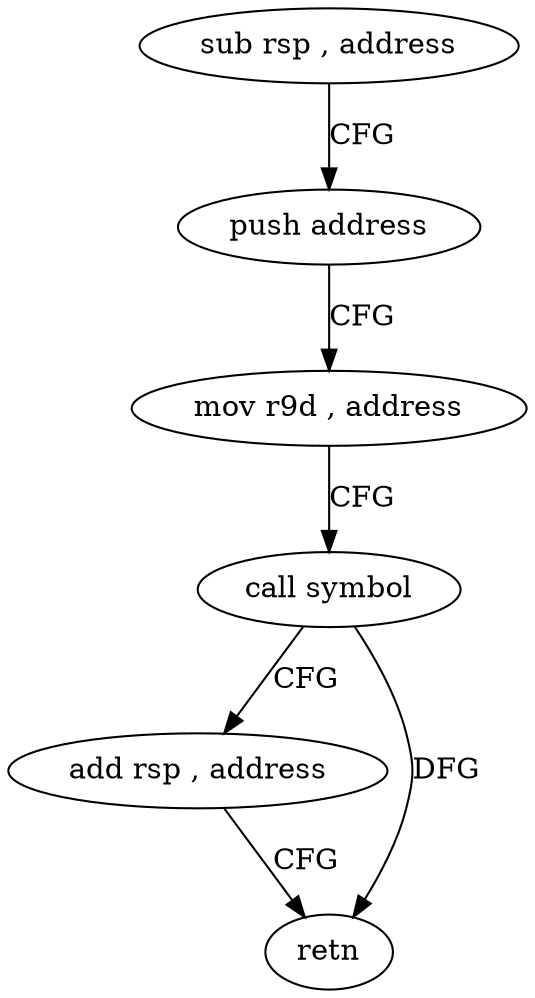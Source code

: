 digraph "func" {
"4205227" [label = "sub rsp , address" ]
"4205231" [label = "push address" ]
"4205233" [label = "mov r9d , address" ]
"4205239" [label = "call symbol" ]
"4205244" [label = "add rsp , address" ]
"4205248" [label = "retn" ]
"4205227" -> "4205231" [ label = "CFG" ]
"4205231" -> "4205233" [ label = "CFG" ]
"4205233" -> "4205239" [ label = "CFG" ]
"4205239" -> "4205244" [ label = "CFG" ]
"4205239" -> "4205248" [ label = "DFG" ]
"4205244" -> "4205248" [ label = "CFG" ]
}

